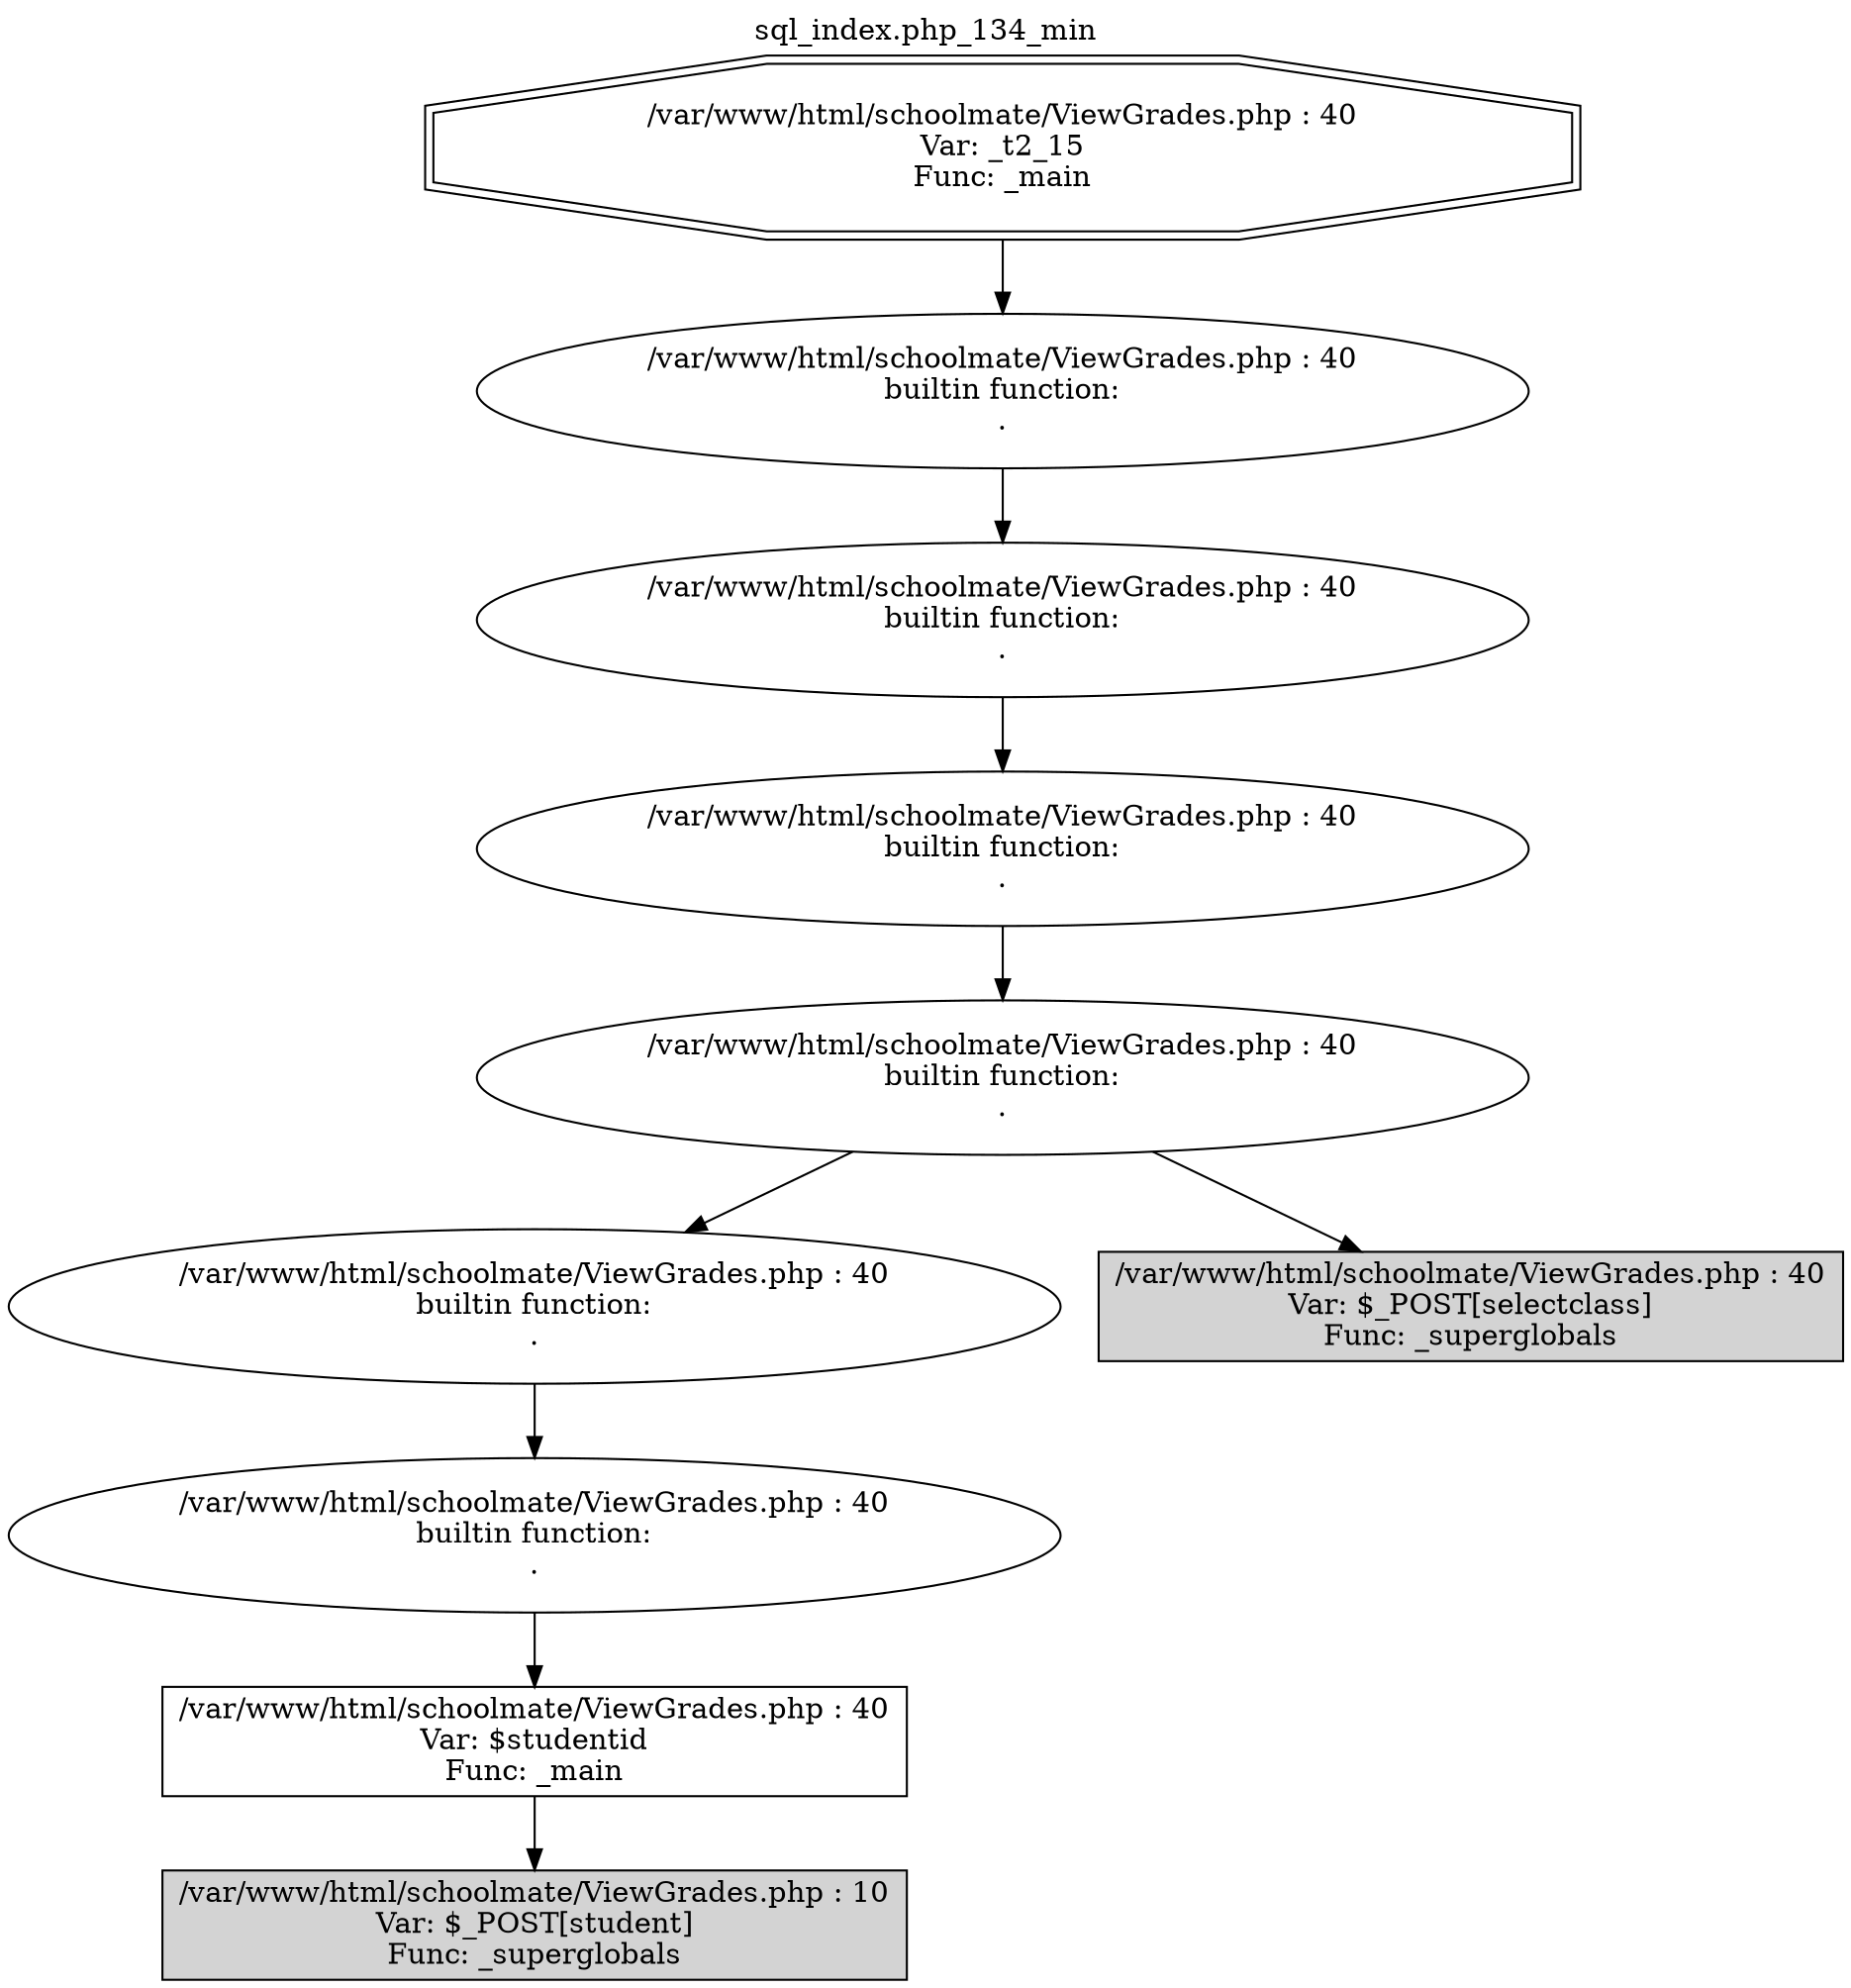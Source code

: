 digraph cfg {
  label="sql_index.php_134_min";
  labelloc=t;
  n1 [shape=doubleoctagon, label="/var/www/html/schoolmate/ViewGrades.php : 40\nVar: _t2_15\nFunc: _main\n"];
  n2 [shape=ellipse, label="/var/www/html/schoolmate/ViewGrades.php : 40\nbuiltin function:\n.\n"];
  n3 [shape=ellipse, label="/var/www/html/schoolmate/ViewGrades.php : 40\nbuiltin function:\n.\n"];
  n4 [shape=ellipse, label="/var/www/html/schoolmate/ViewGrades.php : 40\nbuiltin function:\n.\n"];
  n5 [shape=ellipse, label="/var/www/html/schoolmate/ViewGrades.php : 40\nbuiltin function:\n.\n"];
  n6 [shape=ellipse, label="/var/www/html/schoolmate/ViewGrades.php : 40\nbuiltin function:\n.\n"];
  n7 [shape=ellipse, label="/var/www/html/schoolmate/ViewGrades.php : 40\nbuiltin function:\n.\n"];
  n8 [shape=box, label="/var/www/html/schoolmate/ViewGrades.php : 40\nVar: $studentid\nFunc: _main\n"];
  n9 [shape=box, label="/var/www/html/schoolmate/ViewGrades.php : 10\nVar: $_POST[student]\nFunc: _superglobals\n",style=filled];
  n10 [shape=box, label="/var/www/html/schoolmate/ViewGrades.php : 40\nVar: $_POST[selectclass]\nFunc: _superglobals\n",style=filled];
  n1 -> n2;
  n2 -> n3;
  n3 -> n4;
  n4 -> n5;
  n5 -> n6;
  n5 -> n10;
  n6 -> n7;
  n7 -> n8;
  n8 -> n9;
}
